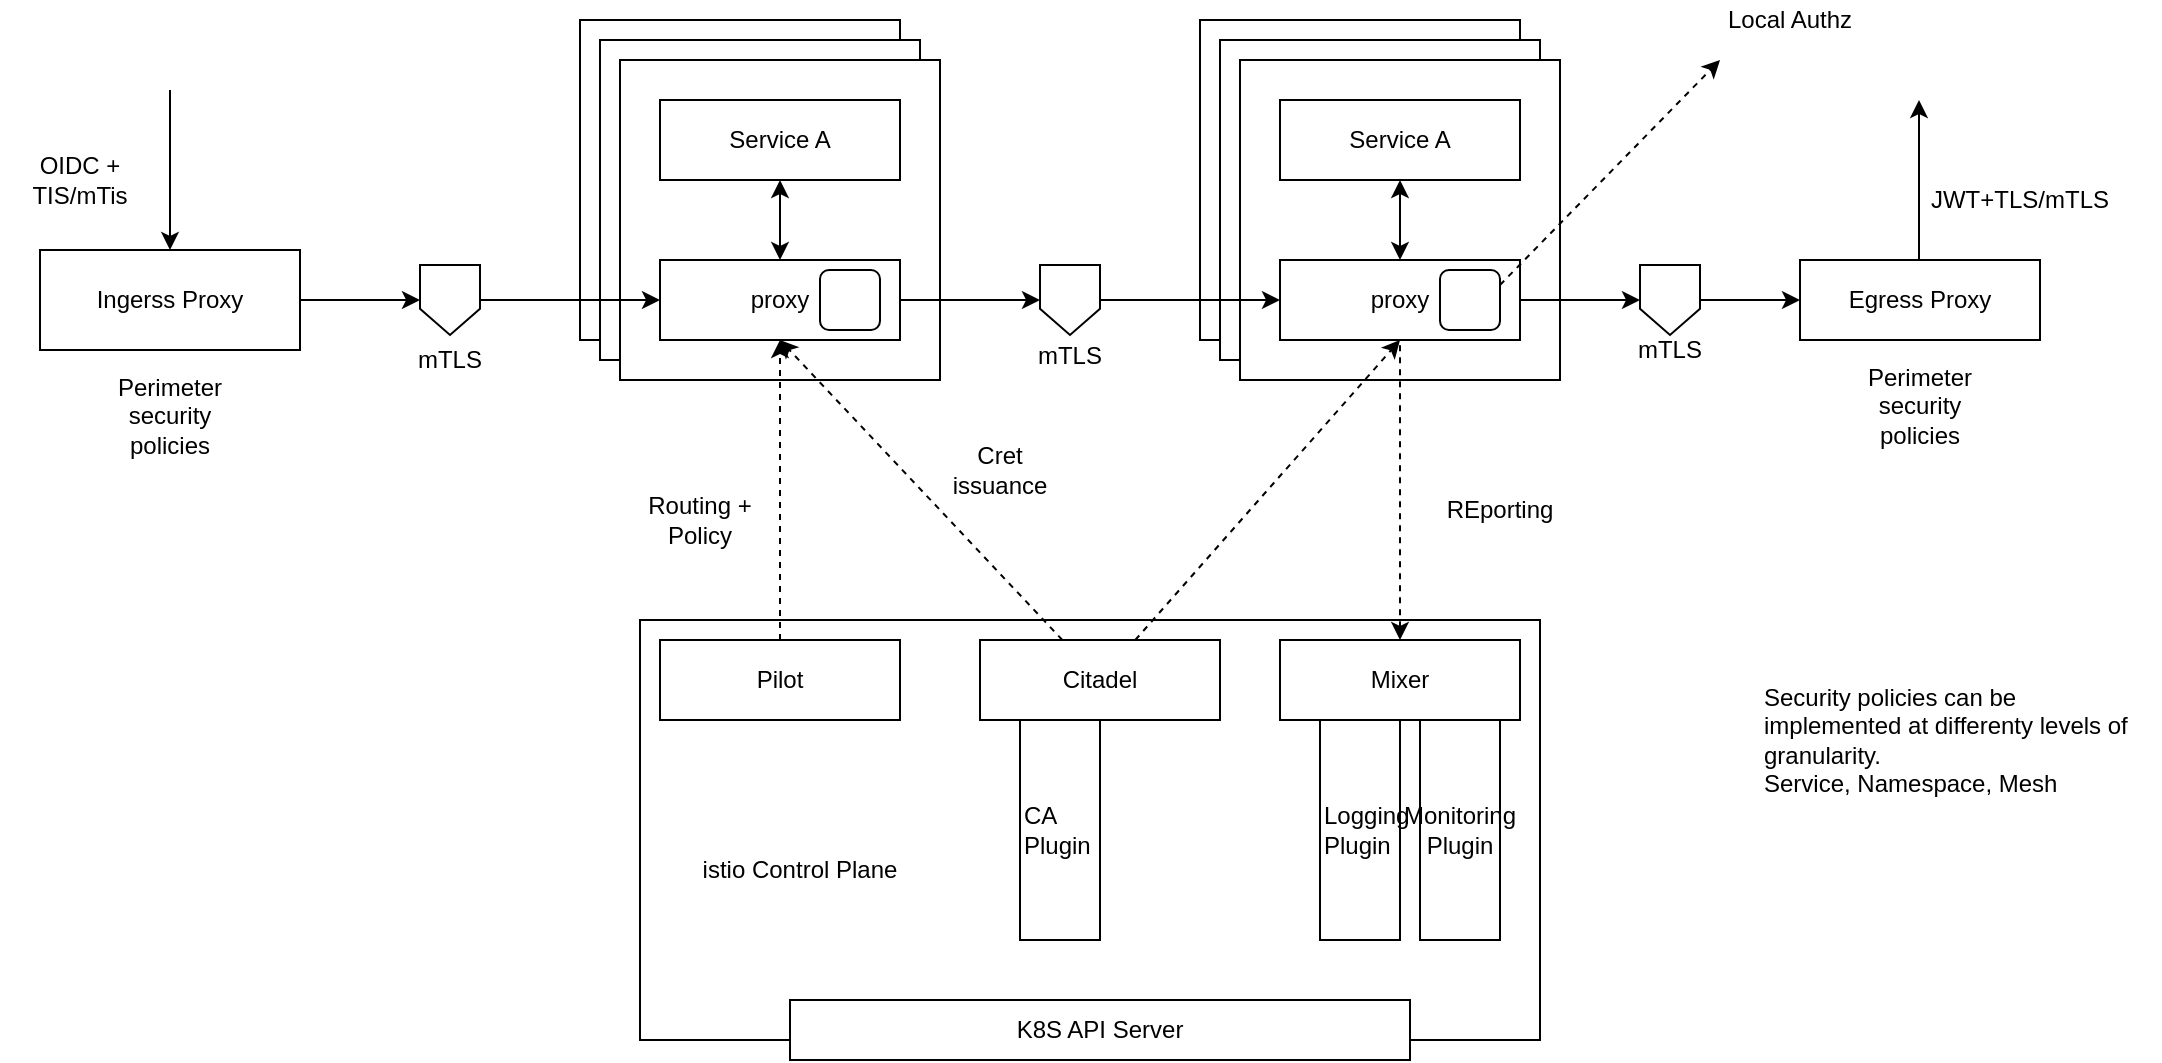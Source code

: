 <mxfile version="12.6.5" type="device"><diagram id="Rn7mQq2wcKjaVPWH3WtM" name="Page-1"><mxGraphModel dx="1024" dy="592" grid="1" gridSize="10" guides="1" tooltips="1" connect="1" arrows="1" fold="1" page="1" pageScale="1" pageWidth="2339" pageHeight="3300" math="0" shadow="0"><root><mxCell id="0"/><mxCell id="1" parent="0"/><mxCell id="sQuJwgX8r-FMu5GJX1v_-52" value="" style="rounded=0;whiteSpace=wrap;html=1;" vertex="1" parent="1"><mxGeometry x="440" y="340" width="450" height="210" as="geometry"/></mxCell><mxCell id="sQuJwgX8r-FMu5GJX1v_-1" value="Ingerss Proxy" style="rounded=0;whiteSpace=wrap;html=1;" vertex="1" parent="1"><mxGeometry x="140" y="155" width="130" height="50" as="geometry"/></mxCell><mxCell id="sQuJwgX8r-FMu5GJX1v_-2" value="" style="endArrow=classic;html=1;entryX=0.5;entryY=0;entryDx=0;entryDy=0;" edge="1" parent="1" target="sQuJwgX8r-FMu5GJX1v_-1"><mxGeometry width="50" height="50" relative="1" as="geometry"><mxPoint x="205" y="75" as="sourcePoint"/><mxPoint x="210" y="75" as="targetPoint"/></mxGeometry></mxCell><mxCell id="sQuJwgX8r-FMu5GJX1v_-3" value="OIDC + TIS/mTis" style="text;html=1;strokeColor=none;fillColor=none;align=center;verticalAlign=middle;whiteSpace=wrap;rounded=0;" vertex="1" parent="1"><mxGeometry x="120" y="95" width="80" height="50" as="geometry"/></mxCell><mxCell id="sQuJwgX8r-FMu5GJX1v_-5" value="" style="rounded=0;whiteSpace=wrap;html=1;" vertex="1" parent="1"><mxGeometry x="410" y="40" width="160" height="160" as="geometry"/></mxCell><mxCell id="sQuJwgX8r-FMu5GJX1v_-6" value="" style="rounded=0;whiteSpace=wrap;html=1;" vertex="1" parent="1"><mxGeometry x="420" y="50" width="160" height="160" as="geometry"/></mxCell><mxCell id="sQuJwgX8r-FMu5GJX1v_-7" value="" style="rounded=0;whiteSpace=wrap;html=1;" vertex="1" parent="1"><mxGeometry x="430" y="60" width="160" height="160" as="geometry"/></mxCell><mxCell id="sQuJwgX8r-FMu5GJX1v_-8" value="proxy" style="rounded=0;whiteSpace=wrap;html=1;" vertex="1" parent="1"><mxGeometry x="450" y="160" width="120" height="40" as="geometry"/></mxCell><mxCell id="sQuJwgX8r-FMu5GJX1v_-11" style="edgeStyle=orthogonalEdgeStyle;rounded=0;orthogonalLoop=1;jettySize=auto;html=1;entryX=0.5;entryY=0;entryDx=0;entryDy=0;startArrow=classic;startFill=1;" edge="1" parent="1" source="sQuJwgX8r-FMu5GJX1v_-9" target="sQuJwgX8r-FMu5GJX1v_-8"><mxGeometry relative="1" as="geometry"/></mxCell><mxCell id="sQuJwgX8r-FMu5GJX1v_-9" value="Service A" style="rounded=0;whiteSpace=wrap;html=1;" vertex="1" parent="1"><mxGeometry x="450" y="80" width="120" height="40" as="geometry"/></mxCell><mxCell id="sQuJwgX8r-FMu5GJX1v_-4" value="" style="endArrow=classic;html=1;exitX=1;exitY=0.5;exitDx=0;exitDy=0;entryX=0;entryY=0.5;entryDx=0;entryDy=0;" edge="1" parent="1" source="sQuJwgX8r-FMu5GJX1v_-24" target="sQuJwgX8r-FMu5GJX1v_-8"><mxGeometry width="50" height="50" relative="1" as="geometry"><mxPoint x="320" y="210" as="sourcePoint"/><mxPoint x="390" y="175" as="targetPoint"/></mxGeometry></mxCell><mxCell id="sQuJwgX8r-FMu5GJX1v_-10" value="" style="rounded=1;whiteSpace=wrap;html=1;" vertex="1" parent="1"><mxGeometry x="530" y="165" width="30" height="30" as="geometry"/></mxCell><mxCell id="sQuJwgX8r-FMu5GJX1v_-12" value="" style="rounded=0;whiteSpace=wrap;html=1;" vertex="1" parent="1"><mxGeometry x="720" y="40" width="160" height="160" as="geometry"/></mxCell><mxCell id="sQuJwgX8r-FMu5GJX1v_-13" value="" style="rounded=0;whiteSpace=wrap;html=1;" vertex="1" parent="1"><mxGeometry x="730" y="50" width="160" height="160" as="geometry"/></mxCell><mxCell id="sQuJwgX8r-FMu5GJX1v_-14" value="" style="rounded=0;whiteSpace=wrap;html=1;" vertex="1" parent="1"><mxGeometry x="740" y="60" width="160" height="160" as="geometry"/></mxCell><mxCell id="sQuJwgX8r-FMu5GJX1v_-21" style="edgeStyle=orthogonalEdgeStyle;rounded=0;orthogonalLoop=1;jettySize=auto;html=1;entryX=0;entryY=0.5;entryDx=0;entryDy=0;startArrow=none;startFill=0;" edge="1" parent="1" source="sQuJwgX8r-FMu5GJX1v_-30" target="sQuJwgX8r-FMu5GJX1v_-20"><mxGeometry relative="1" as="geometry"/></mxCell><mxCell id="sQuJwgX8r-FMu5GJX1v_-15" value="proxy" style="rounded=0;whiteSpace=wrap;html=1;" vertex="1" parent="1"><mxGeometry x="760" y="160" width="120" height="40" as="geometry"/></mxCell><mxCell id="sQuJwgX8r-FMu5GJX1v_-16" style="edgeStyle=orthogonalEdgeStyle;rounded=0;orthogonalLoop=1;jettySize=auto;html=1;entryX=0.5;entryY=0;entryDx=0;entryDy=0;startArrow=classic;startFill=1;" edge="1" parent="1" source="sQuJwgX8r-FMu5GJX1v_-17" target="sQuJwgX8r-FMu5GJX1v_-15"><mxGeometry relative="1" as="geometry"/></mxCell><mxCell id="sQuJwgX8r-FMu5GJX1v_-17" value="Service A" style="rounded=0;whiteSpace=wrap;html=1;" vertex="1" parent="1"><mxGeometry x="760" y="80" width="120" height="40" as="geometry"/></mxCell><mxCell id="sQuJwgX8r-FMu5GJX1v_-18" value="" style="rounded=1;whiteSpace=wrap;html=1;" vertex="1" parent="1"><mxGeometry x="840" y="165" width="30" height="30" as="geometry"/></mxCell><mxCell id="sQuJwgX8r-FMu5GJX1v_-19" style="edgeStyle=orthogonalEdgeStyle;rounded=0;orthogonalLoop=1;jettySize=auto;html=1;entryX=0;entryY=0.5;entryDx=0;entryDy=0;startArrow=none;startFill=0;" edge="1" parent="1" source="sQuJwgX8r-FMu5GJX1v_-26" target="sQuJwgX8r-FMu5GJX1v_-15"><mxGeometry relative="1" as="geometry"/></mxCell><mxCell id="sQuJwgX8r-FMu5GJX1v_-20" value="Egress Proxy" style="rounded=0;whiteSpace=wrap;html=1;" vertex="1" parent="1"><mxGeometry x="1020" y="160" width="120" height="40" as="geometry"/></mxCell><mxCell id="sQuJwgX8r-FMu5GJX1v_-22" value="" style="endArrow=classic;html=1;" edge="1" parent="1"><mxGeometry width="50" height="50" relative="1" as="geometry"><mxPoint x="1079.5" y="160" as="sourcePoint"/><mxPoint x="1079.5" y="80" as="targetPoint"/></mxGeometry></mxCell><mxCell id="sQuJwgX8r-FMu5GJX1v_-23" value="JWT+TLS/mTLS" style="text;html=1;strokeColor=none;fillColor=none;align=center;verticalAlign=middle;whiteSpace=wrap;rounded=0;" vertex="1" parent="1"><mxGeometry x="1080" y="107.5" width="100" height="45" as="geometry"/></mxCell><mxCell id="sQuJwgX8r-FMu5GJX1v_-24" value="" style="shape=offPageConnector;whiteSpace=wrap;html=1;" vertex="1" parent="1"><mxGeometry x="330" y="162.5" width="30" height="35" as="geometry"/></mxCell><mxCell id="sQuJwgX8r-FMu5GJX1v_-25" value="" style="endArrow=classic;html=1;exitX=1;exitY=0.5;exitDx=0;exitDy=0;entryX=0;entryY=0.5;entryDx=0;entryDy=0;" edge="1" parent="1" source="sQuJwgX8r-FMu5GJX1v_-1" target="sQuJwgX8r-FMu5GJX1v_-24"><mxGeometry width="50" height="50" relative="1" as="geometry"><mxPoint x="270" y="180" as="sourcePoint"/><mxPoint x="450" y="180" as="targetPoint"/></mxGeometry></mxCell><mxCell id="sQuJwgX8r-FMu5GJX1v_-26" value="" style="shape=offPageConnector;whiteSpace=wrap;html=1;" vertex="1" parent="1"><mxGeometry x="640" y="162.5" width="30" height="35" as="geometry"/></mxCell><mxCell id="sQuJwgX8r-FMu5GJX1v_-27" style="edgeStyle=orthogonalEdgeStyle;rounded=0;orthogonalLoop=1;jettySize=auto;html=1;entryX=0;entryY=0.5;entryDx=0;entryDy=0;startArrow=none;startFill=0;" edge="1" parent="1" source="sQuJwgX8r-FMu5GJX1v_-8" target="sQuJwgX8r-FMu5GJX1v_-26"><mxGeometry relative="1" as="geometry"><mxPoint x="570" y="180" as="sourcePoint"/><mxPoint x="760" y="180" as="targetPoint"/></mxGeometry></mxCell><mxCell id="sQuJwgX8r-FMu5GJX1v_-30" value="" style="shape=offPageConnector;whiteSpace=wrap;html=1;" vertex="1" parent="1"><mxGeometry x="940" y="162.5" width="30" height="35" as="geometry"/></mxCell><mxCell id="sQuJwgX8r-FMu5GJX1v_-31" style="edgeStyle=orthogonalEdgeStyle;rounded=0;orthogonalLoop=1;jettySize=auto;html=1;entryX=0;entryY=0.5;entryDx=0;entryDy=0;startArrow=none;startFill=0;" edge="1" parent="1" source="sQuJwgX8r-FMu5GJX1v_-15" target="sQuJwgX8r-FMu5GJX1v_-30"><mxGeometry relative="1" as="geometry"><mxPoint x="880" y="180" as="sourcePoint"/><mxPoint x="1020" y="180" as="targetPoint"/></mxGeometry></mxCell><mxCell id="sQuJwgX8r-FMu5GJX1v_-34" value="mTLS" style="text;html=1;strokeColor=none;fillColor=none;align=center;verticalAlign=middle;whiteSpace=wrap;rounded=0;" vertex="1" parent="1"><mxGeometry x="325" y="200" width="40" height="20" as="geometry"/></mxCell><mxCell id="sQuJwgX8r-FMu5GJX1v_-35" value="mTLS" style="text;html=1;strokeColor=none;fillColor=none;align=center;verticalAlign=middle;whiteSpace=wrap;rounded=0;" vertex="1" parent="1"><mxGeometry x="635" y="197.5" width="40" height="20" as="geometry"/></mxCell><mxCell id="sQuJwgX8r-FMu5GJX1v_-36" value="mTLS" style="text;html=1;strokeColor=none;fillColor=none;align=center;verticalAlign=middle;whiteSpace=wrap;rounded=0;" vertex="1" parent="1"><mxGeometry x="935" y="195" width="40" height="20" as="geometry"/></mxCell><mxCell id="sQuJwgX8r-FMu5GJX1v_-39" style="edgeStyle=orthogonalEdgeStyle;rounded=0;orthogonalLoop=1;jettySize=auto;html=1;entryX=0.5;entryY=1;entryDx=0;entryDy=0;startArrow=none;startFill=0;dashed=1;" edge="1" parent="1" source="sQuJwgX8r-FMu5GJX1v_-37" target="sQuJwgX8r-FMu5GJX1v_-8"><mxGeometry relative="1" as="geometry"/></mxCell><mxCell id="sQuJwgX8r-FMu5GJX1v_-37" value="Pilot" style="rounded=0;whiteSpace=wrap;html=1;" vertex="1" parent="1"><mxGeometry x="450" y="350" width="120" height="40" as="geometry"/></mxCell><mxCell id="sQuJwgX8r-FMu5GJX1v_-40" style="edgeStyle=orthogonalEdgeStyle;rounded=0;orthogonalLoop=1;jettySize=auto;html=1;dashed=1;startArrow=classic;startFill=1;endArrow=none;endFill=0;" edge="1" parent="1" source="sQuJwgX8r-FMu5GJX1v_-38" target="sQuJwgX8r-FMu5GJX1v_-15"><mxGeometry relative="1" as="geometry"/></mxCell><mxCell id="sQuJwgX8r-FMu5GJX1v_-38" value="Mixer" style="rounded=0;whiteSpace=wrap;html=1;" vertex="1" parent="1"><mxGeometry x="760" y="350" width="120" height="40" as="geometry"/></mxCell><mxCell id="sQuJwgX8r-FMu5GJX1v_-42" style="rounded=0;orthogonalLoop=1;jettySize=auto;html=1;entryX=0.5;entryY=1;entryDx=0;entryDy=0;dashed=1;startArrow=none;startFill=0;" edge="1" parent="1" source="sQuJwgX8r-FMu5GJX1v_-41" target="sQuJwgX8r-FMu5GJX1v_-8"><mxGeometry relative="1" as="geometry"/></mxCell><mxCell id="sQuJwgX8r-FMu5GJX1v_-43" style="edgeStyle=none;rounded=0;orthogonalLoop=1;jettySize=auto;html=1;entryX=0.5;entryY=1;entryDx=0;entryDy=0;dashed=1;startArrow=none;startFill=0;" edge="1" parent="1" source="sQuJwgX8r-FMu5GJX1v_-41" target="sQuJwgX8r-FMu5GJX1v_-15"><mxGeometry relative="1" as="geometry"/></mxCell><mxCell id="sQuJwgX8r-FMu5GJX1v_-41" value="Citadel" style="rounded=0;whiteSpace=wrap;html=1;" vertex="1" parent="1"><mxGeometry x="610" y="350" width="120" height="40" as="geometry"/></mxCell><mxCell id="sQuJwgX8r-FMu5GJX1v_-44" value="" style="endArrow=classic;html=1;dashed=1;exitX=1;exitY=0.25;exitDx=0;exitDy=0;" edge="1" parent="1" source="sQuJwgX8r-FMu5GJX1v_-18"><mxGeometry width="50" height="50" relative="1" as="geometry"><mxPoint x="930" y="110" as="sourcePoint"/><mxPoint x="980" y="60" as="targetPoint"/></mxGeometry></mxCell><mxCell id="sQuJwgX8r-FMu5GJX1v_-45" value="Local Authz" style="text;html=1;strokeColor=none;fillColor=none;align=center;verticalAlign=middle;whiteSpace=wrap;rounded=0;" vertex="1" parent="1"><mxGeometry x="980" y="30" width="70" height="20" as="geometry"/></mxCell><mxCell id="sQuJwgX8r-FMu5GJX1v_-46" value="Perimeter&lt;br&gt;security&lt;br&gt;policies" style="text;html=1;strokeColor=none;fillColor=none;align=center;verticalAlign=middle;whiteSpace=wrap;rounded=0;" vertex="1" parent="1"><mxGeometry x="1020" y="200" width="120" height="65" as="geometry"/></mxCell><mxCell id="sQuJwgX8r-FMu5GJX1v_-47" value="Perimeter&lt;br&gt;security&lt;br&gt;policies" style="text;html=1;strokeColor=none;fillColor=none;align=center;verticalAlign=middle;whiteSpace=wrap;rounded=0;" vertex="1" parent="1"><mxGeometry x="145" y="205" width="120" height="65" as="geometry"/></mxCell><mxCell id="sQuJwgX8r-FMu5GJX1v_-48" value="Routing + Policy" style="text;html=1;strokeColor=none;fillColor=none;align=center;verticalAlign=middle;whiteSpace=wrap;rounded=0;" vertex="1" parent="1"><mxGeometry x="430" y="270" width="80" height="40" as="geometry"/></mxCell><mxCell id="sQuJwgX8r-FMu5GJX1v_-49" value="REporting" style="text;html=1;strokeColor=none;fillColor=none;align=center;verticalAlign=middle;whiteSpace=wrap;rounded=0;" vertex="1" parent="1"><mxGeometry x="830" y="265" width="80" height="40" as="geometry"/></mxCell><mxCell id="sQuJwgX8r-FMu5GJX1v_-50" value="Cret issuance" style="text;html=1;strokeColor=none;fillColor=none;align=center;verticalAlign=middle;whiteSpace=wrap;rounded=0;" vertex="1" parent="1"><mxGeometry x="590" y="250" width="60" height="30" as="geometry"/></mxCell><mxCell id="sQuJwgX8r-FMu5GJX1v_-51" value="Security policies can be implemented at differenty levels of granularity.&lt;br&gt;Service, Namespace, Mesh" style="text;html=1;strokeColor=none;fillColor=none;align=left;verticalAlign=middle;whiteSpace=wrap;rounded=0;" vertex="1" parent="1"><mxGeometry x="1000" y="340" width="200" height="120" as="geometry"/></mxCell><mxCell id="sQuJwgX8r-FMu5GJX1v_-53" value="CA Plugin" style="rounded=0;whiteSpace=wrap;html=1;align=left;verticalAlign=middle;" vertex="1" parent="1"><mxGeometry x="630" y="390" width="40" height="110" as="geometry"/></mxCell><mxCell id="sQuJwgX8r-FMu5GJX1v_-54" value="Monitoring&lt;br&gt;Plugin" style="rounded=0;whiteSpace=wrap;html=1;" vertex="1" parent="1"><mxGeometry x="830" y="390" width="40" height="110" as="geometry"/></mxCell><mxCell id="sQuJwgX8r-FMu5GJX1v_-55" value="Logging&lt;br&gt;Plugin" style="rounded=0;whiteSpace=wrap;html=1;align=left;" vertex="1" parent="1"><mxGeometry x="780" y="390" width="40" height="110" as="geometry"/></mxCell><mxCell id="sQuJwgX8r-FMu5GJX1v_-56" value="istio Control Plane" style="text;html=1;strokeColor=none;fillColor=none;align=center;verticalAlign=middle;whiteSpace=wrap;rounded=0;" vertex="1" parent="1"><mxGeometry x="450" y="440" width="140" height="50" as="geometry"/></mxCell><mxCell id="sQuJwgX8r-FMu5GJX1v_-57" value="K8S API Server" style="rounded=0;whiteSpace=wrap;html=1;" vertex="1" parent="1"><mxGeometry x="515" y="530" width="310" height="30" as="geometry"/></mxCell></root></mxGraphModel></diagram></mxfile>